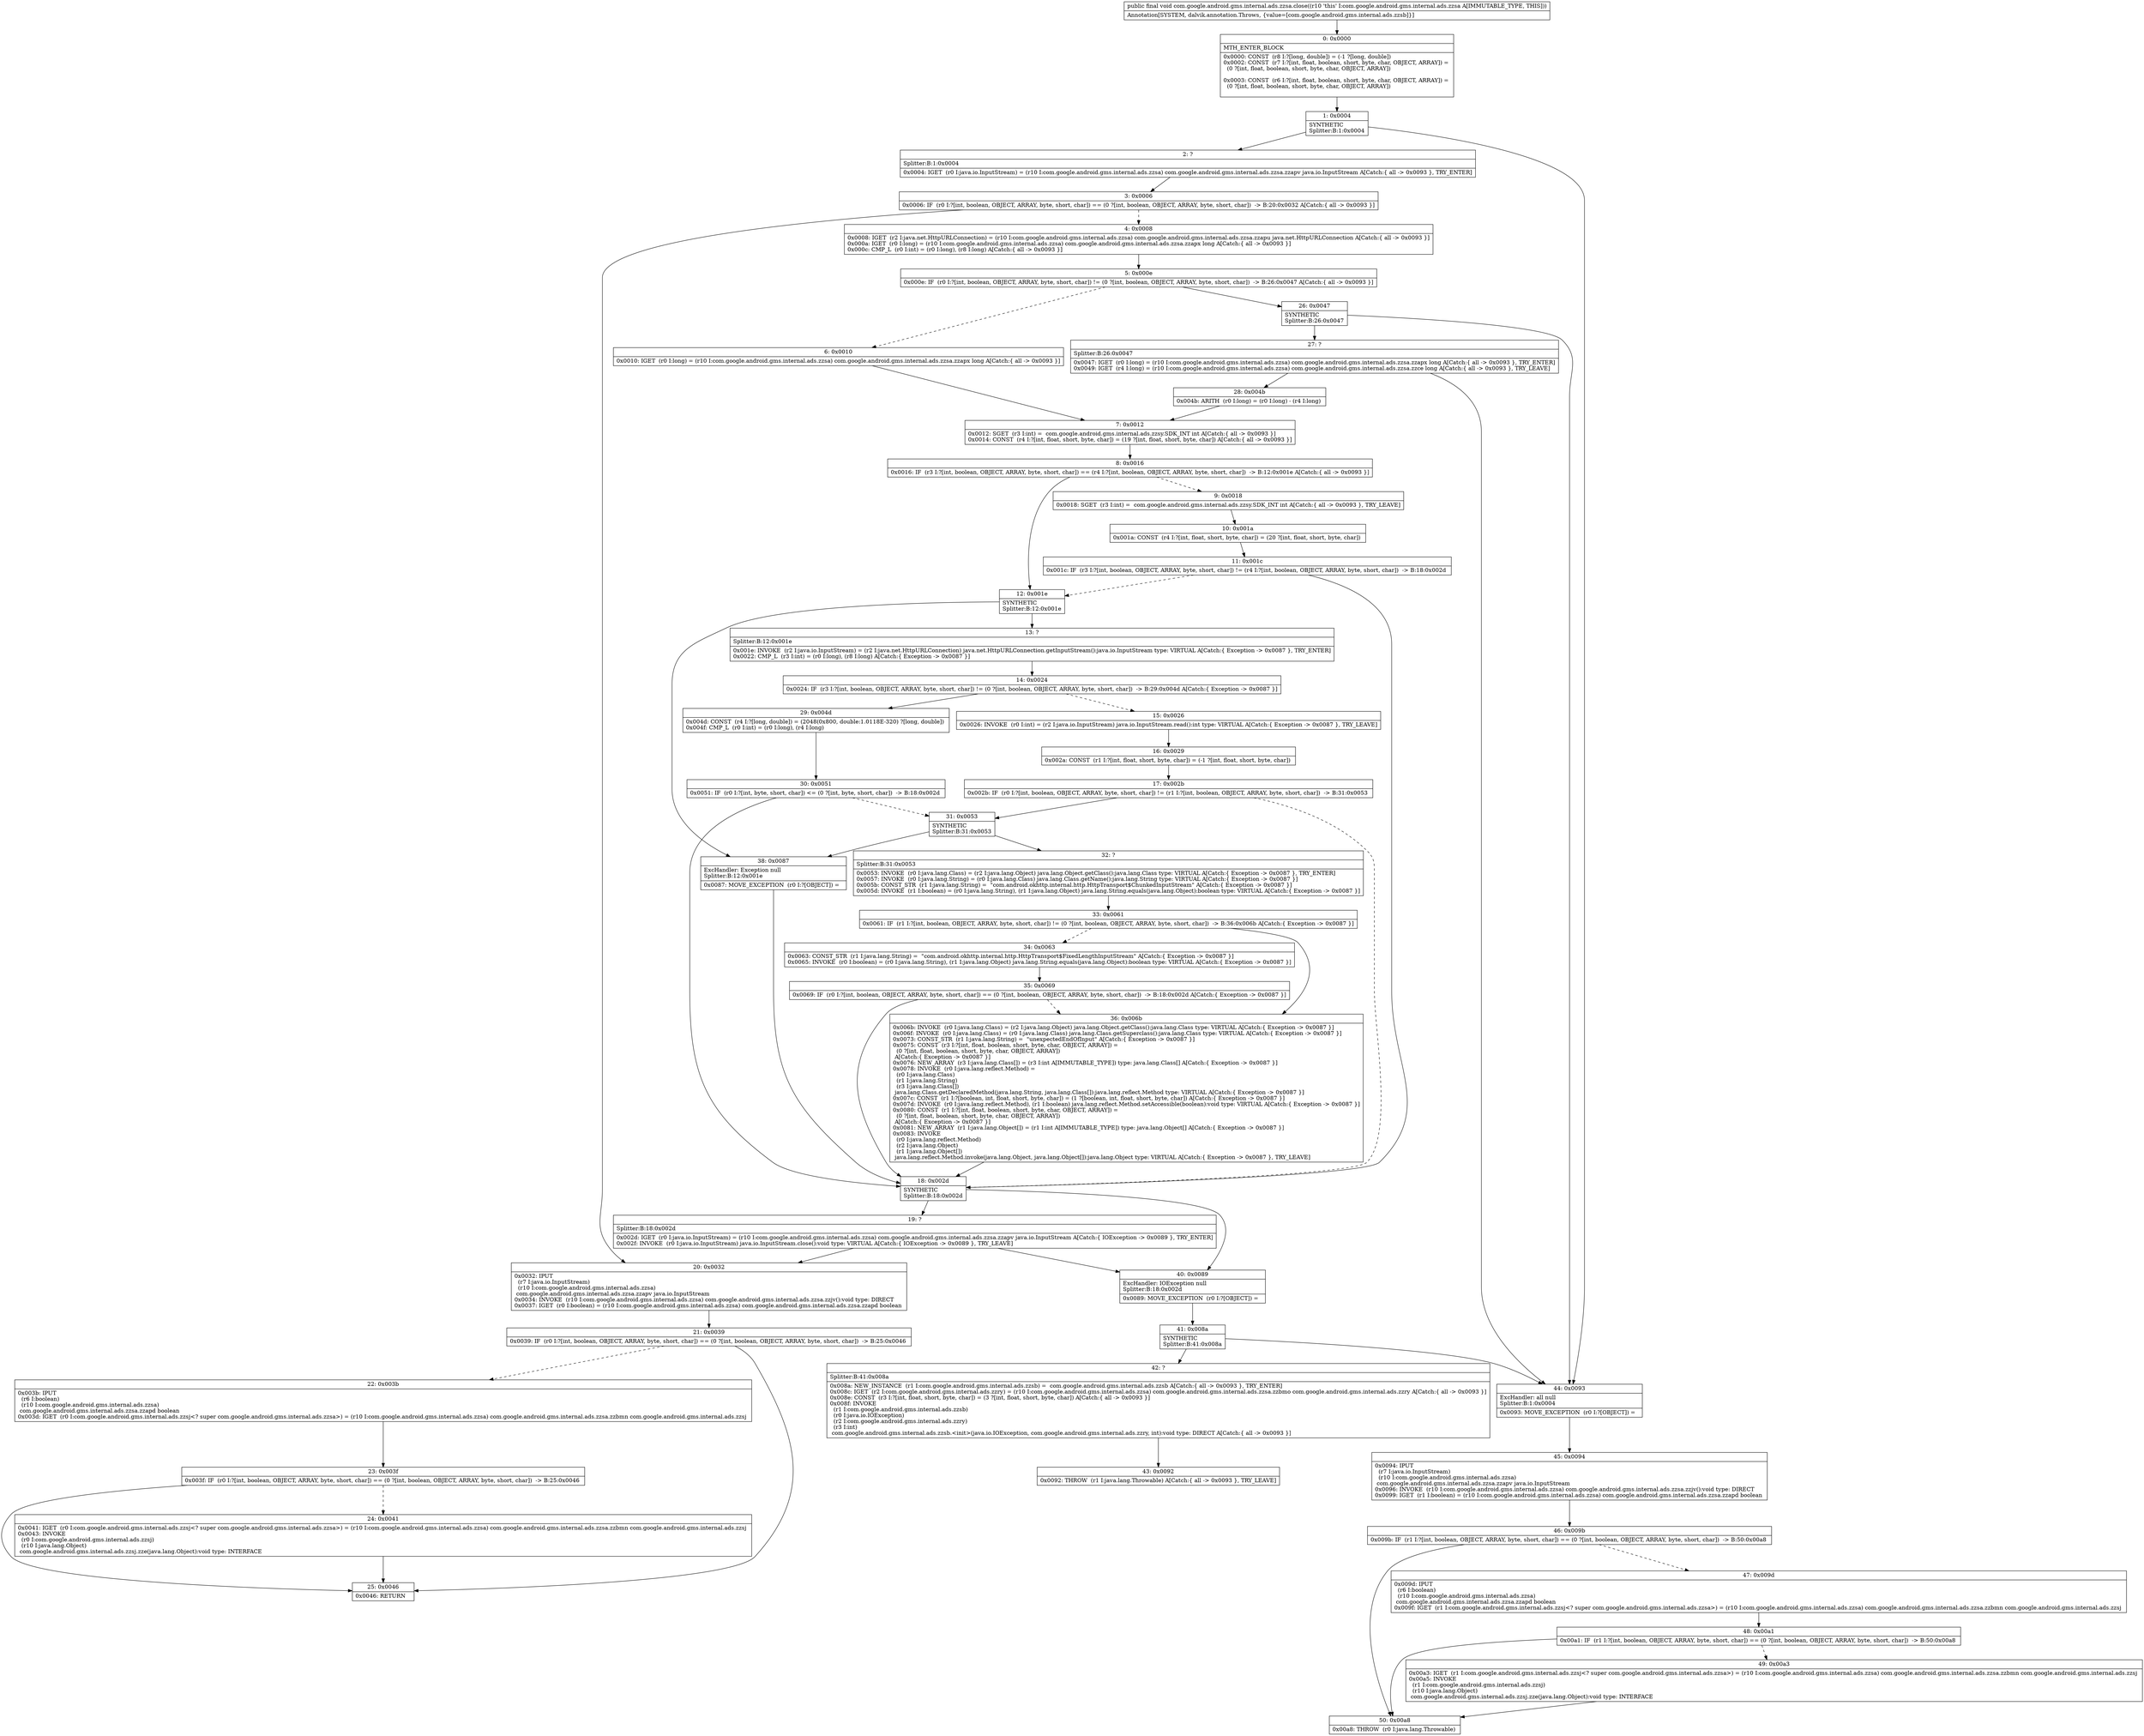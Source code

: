digraph "CFG forcom.google.android.gms.internal.ads.zzsa.close()V" {
Node_0 [shape=record,label="{0\:\ 0x0000|MTH_ENTER_BLOCK\l|0x0000: CONST  (r8 I:?[long, double]) = (\-1 ?[long, double]) \l0x0002: CONST  (r7 I:?[int, float, boolean, short, byte, char, OBJECT, ARRAY]) = \l  (0 ?[int, float, boolean, short, byte, char, OBJECT, ARRAY])\l \l0x0003: CONST  (r6 I:?[int, float, boolean, short, byte, char, OBJECT, ARRAY]) = \l  (0 ?[int, float, boolean, short, byte, char, OBJECT, ARRAY])\l \l}"];
Node_1 [shape=record,label="{1\:\ 0x0004|SYNTHETIC\lSplitter:B:1:0x0004\l}"];
Node_2 [shape=record,label="{2\:\ ?|Splitter:B:1:0x0004\l|0x0004: IGET  (r0 I:java.io.InputStream) = (r10 I:com.google.android.gms.internal.ads.zzsa) com.google.android.gms.internal.ads.zzsa.zzapv java.io.InputStream A[Catch:\{ all \-\> 0x0093 \}, TRY_ENTER]\l}"];
Node_3 [shape=record,label="{3\:\ 0x0006|0x0006: IF  (r0 I:?[int, boolean, OBJECT, ARRAY, byte, short, char]) == (0 ?[int, boolean, OBJECT, ARRAY, byte, short, char])  \-\> B:20:0x0032 A[Catch:\{ all \-\> 0x0093 \}]\l}"];
Node_4 [shape=record,label="{4\:\ 0x0008|0x0008: IGET  (r2 I:java.net.HttpURLConnection) = (r10 I:com.google.android.gms.internal.ads.zzsa) com.google.android.gms.internal.ads.zzsa.zzapu java.net.HttpURLConnection A[Catch:\{ all \-\> 0x0093 \}]\l0x000a: IGET  (r0 I:long) = (r10 I:com.google.android.gms.internal.ads.zzsa) com.google.android.gms.internal.ads.zzsa.zzapx long A[Catch:\{ all \-\> 0x0093 \}]\l0x000c: CMP_L  (r0 I:int) = (r0 I:long), (r8 I:long) A[Catch:\{ all \-\> 0x0093 \}]\l}"];
Node_5 [shape=record,label="{5\:\ 0x000e|0x000e: IF  (r0 I:?[int, boolean, OBJECT, ARRAY, byte, short, char]) != (0 ?[int, boolean, OBJECT, ARRAY, byte, short, char])  \-\> B:26:0x0047 A[Catch:\{ all \-\> 0x0093 \}]\l}"];
Node_6 [shape=record,label="{6\:\ 0x0010|0x0010: IGET  (r0 I:long) = (r10 I:com.google.android.gms.internal.ads.zzsa) com.google.android.gms.internal.ads.zzsa.zzapx long A[Catch:\{ all \-\> 0x0093 \}]\l}"];
Node_7 [shape=record,label="{7\:\ 0x0012|0x0012: SGET  (r3 I:int) =  com.google.android.gms.internal.ads.zzsy.SDK_INT int A[Catch:\{ all \-\> 0x0093 \}]\l0x0014: CONST  (r4 I:?[int, float, short, byte, char]) = (19 ?[int, float, short, byte, char]) A[Catch:\{ all \-\> 0x0093 \}]\l}"];
Node_8 [shape=record,label="{8\:\ 0x0016|0x0016: IF  (r3 I:?[int, boolean, OBJECT, ARRAY, byte, short, char]) == (r4 I:?[int, boolean, OBJECT, ARRAY, byte, short, char])  \-\> B:12:0x001e A[Catch:\{ all \-\> 0x0093 \}]\l}"];
Node_9 [shape=record,label="{9\:\ 0x0018|0x0018: SGET  (r3 I:int) =  com.google.android.gms.internal.ads.zzsy.SDK_INT int A[Catch:\{ all \-\> 0x0093 \}, TRY_LEAVE]\l}"];
Node_10 [shape=record,label="{10\:\ 0x001a|0x001a: CONST  (r4 I:?[int, float, short, byte, char]) = (20 ?[int, float, short, byte, char]) \l}"];
Node_11 [shape=record,label="{11\:\ 0x001c|0x001c: IF  (r3 I:?[int, boolean, OBJECT, ARRAY, byte, short, char]) != (r4 I:?[int, boolean, OBJECT, ARRAY, byte, short, char])  \-\> B:18:0x002d \l}"];
Node_12 [shape=record,label="{12\:\ 0x001e|SYNTHETIC\lSplitter:B:12:0x001e\l}"];
Node_13 [shape=record,label="{13\:\ ?|Splitter:B:12:0x001e\l|0x001e: INVOKE  (r2 I:java.io.InputStream) = (r2 I:java.net.HttpURLConnection) java.net.HttpURLConnection.getInputStream():java.io.InputStream type: VIRTUAL A[Catch:\{ Exception \-\> 0x0087 \}, TRY_ENTER]\l0x0022: CMP_L  (r3 I:int) = (r0 I:long), (r8 I:long) A[Catch:\{ Exception \-\> 0x0087 \}]\l}"];
Node_14 [shape=record,label="{14\:\ 0x0024|0x0024: IF  (r3 I:?[int, boolean, OBJECT, ARRAY, byte, short, char]) != (0 ?[int, boolean, OBJECT, ARRAY, byte, short, char])  \-\> B:29:0x004d A[Catch:\{ Exception \-\> 0x0087 \}]\l}"];
Node_15 [shape=record,label="{15\:\ 0x0026|0x0026: INVOKE  (r0 I:int) = (r2 I:java.io.InputStream) java.io.InputStream.read():int type: VIRTUAL A[Catch:\{ Exception \-\> 0x0087 \}, TRY_LEAVE]\l}"];
Node_16 [shape=record,label="{16\:\ 0x0029|0x002a: CONST  (r1 I:?[int, float, short, byte, char]) = (\-1 ?[int, float, short, byte, char]) \l}"];
Node_17 [shape=record,label="{17\:\ 0x002b|0x002b: IF  (r0 I:?[int, boolean, OBJECT, ARRAY, byte, short, char]) != (r1 I:?[int, boolean, OBJECT, ARRAY, byte, short, char])  \-\> B:31:0x0053 \l}"];
Node_18 [shape=record,label="{18\:\ 0x002d|SYNTHETIC\lSplitter:B:18:0x002d\l}"];
Node_19 [shape=record,label="{19\:\ ?|Splitter:B:18:0x002d\l|0x002d: IGET  (r0 I:java.io.InputStream) = (r10 I:com.google.android.gms.internal.ads.zzsa) com.google.android.gms.internal.ads.zzsa.zzapv java.io.InputStream A[Catch:\{ IOException \-\> 0x0089 \}, TRY_ENTER]\l0x002f: INVOKE  (r0 I:java.io.InputStream) java.io.InputStream.close():void type: VIRTUAL A[Catch:\{ IOException \-\> 0x0089 \}, TRY_LEAVE]\l}"];
Node_20 [shape=record,label="{20\:\ 0x0032|0x0032: IPUT  \l  (r7 I:java.io.InputStream)\l  (r10 I:com.google.android.gms.internal.ads.zzsa)\l com.google.android.gms.internal.ads.zzsa.zzapv java.io.InputStream \l0x0034: INVOKE  (r10 I:com.google.android.gms.internal.ads.zzsa) com.google.android.gms.internal.ads.zzsa.zzjv():void type: DIRECT \l0x0037: IGET  (r0 I:boolean) = (r10 I:com.google.android.gms.internal.ads.zzsa) com.google.android.gms.internal.ads.zzsa.zzapd boolean \l}"];
Node_21 [shape=record,label="{21\:\ 0x0039|0x0039: IF  (r0 I:?[int, boolean, OBJECT, ARRAY, byte, short, char]) == (0 ?[int, boolean, OBJECT, ARRAY, byte, short, char])  \-\> B:25:0x0046 \l}"];
Node_22 [shape=record,label="{22\:\ 0x003b|0x003b: IPUT  \l  (r6 I:boolean)\l  (r10 I:com.google.android.gms.internal.ads.zzsa)\l com.google.android.gms.internal.ads.zzsa.zzapd boolean \l0x003d: IGET  (r0 I:com.google.android.gms.internal.ads.zzsj\<? super com.google.android.gms.internal.ads.zzsa\>) = (r10 I:com.google.android.gms.internal.ads.zzsa) com.google.android.gms.internal.ads.zzsa.zzbmn com.google.android.gms.internal.ads.zzsj \l}"];
Node_23 [shape=record,label="{23\:\ 0x003f|0x003f: IF  (r0 I:?[int, boolean, OBJECT, ARRAY, byte, short, char]) == (0 ?[int, boolean, OBJECT, ARRAY, byte, short, char])  \-\> B:25:0x0046 \l}"];
Node_24 [shape=record,label="{24\:\ 0x0041|0x0041: IGET  (r0 I:com.google.android.gms.internal.ads.zzsj\<? super com.google.android.gms.internal.ads.zzsa\>) = (r10 I:com.google.android.gms.internal.ads.zzsa) com.google.android.gms.internal.ads.zzsa.zzbmn com.google.android.gms.internal.ads.zzsj \l0x0043: INVOKE  \l  (r0 I:com.google.android.gms.internal.ads.zzsj)\l  (r10 I:java.lang.Object)\l com.google.android.gms.internal.ads.zzsj.zze(java.lang.Object):void type: INTERFACE \l}"];
Node_25 [shape=record,label="{25\:\ 0x0046|0x0046: RETURN   \l}"];
Node_26 [shape=record,label="{26\:\ 0x0047|SYNTHETIC\lSplitter:B:26:0x0047\l}"];
Node_27 [shape=record,label="{27\:\ ?|Splitter:B:26:0x0047\l|0x0047: IGET  (r0 I:long) = (r10 I:com.google.android.gms.internal.ads.zzsa) com.google.android.gms.internal.ads.zzsa.zzapx long A[Catch:\{ all \-\> 0x0093 \}, TRY_ENTER]\l0x0049: IGET  (r4 I:long) = (r10 I:com.google.android.gms.internal.ads.zzsa) com.google.android.gms.internal.ads.zzsa.zzce long A[Catch:\{ all \-\> 0x0093 \}, TRY_LEAVE]\l}"];
Node_28 [shape=record,label="{28\:\ 0x004b|0x004b: ARITH  (r0 I:long) = (r0 I:long) \- (r4 I:long) \l}"];
Node_29 [shape=record,label="{29\:\ 0x004d|0x004d: CONST  (r4 I:?[long, double]) = (2048(0x800, double:1.0118E\-320) ?[long, double]) \l0x004f: CMP_L  (r0 I:int) = (r0 I:long), (r4 I:long) \l}"];
Node_30 [shape=record,label="{30\:\ 0x0051|0x0051: IF  (r0 I:?[int, byte, short, char]) \<= (0 ?[int, byte, short, char])  \-\> B:18:0x002d \l}"];
Node_31 [shape=record,label="{31\:\ 0x0053|SYNTHETIC\lSplitter:B:31:0x0053\l}"];
Node_32 [shape=record,label="{32\:\ ?|Splitter:B:31:0x0053\l|0x0053: INVOKE  (r0 I:java.lang.Class) = (r2 I:java.lang.Object) java.lang.Object.getClass():java.lang.Class type: VIRTUAL A[Catch:\{ Exception \-\> 0x0087 \}, TRY_ENTER]\l0x0057: INVOKE  (r0 I:java.lang.String) = (r0 I:java.lang.Class) java.lang.Class.getName():java.lang.String type: VIRTUAL A[Catch:\{ Exception \-\> 0x0087 \}]\l0x005b: CONST_STR  (r1 I:java.lang.String) =  \"com.android.okhttp.internal.http.HttpTransport$ChunkedInputStream\" A[Catch:\{ Exception \-\> 0x0087 \}]\l0x005d: INVOKE  (r1 I:boolean) = (r0 I:java.lang.String), (r1 I:java.lang.Object) java.lang.String.equals(java.lang.Object):boolean type: VIRTUAL A[Catch:\{ Exception \-\> 0x0087 \}]\l}"];
Node_33 [shape=record,label="{33\:\ 0x0061|0x0061: IF  (r1 I:?[int, boolean, OBJECT, ARRAY, byte, short, char]) != (0 ?[int, boolean, OBJECT, ARRAY, byte, short, char])  \-\> B:36:0x006b A[Catch:\{ Exception \-\> 0x0087 \}]\l}"];
Node_34 [shape=record,label="{34\:\ 0x0063|0x0063: CONST_STR  (r1 I:java.lang.String) =  \"com.android.okhttp.internal.http.HttpTransport$FixedLengthInputStream\" A[Catch:\{ Exception \-\> 0x0087 \}]\l0x0065: INVOKE  (r0 I:boolean) = (r0 I:java.lang.String), (r1 I:java.lang.Object) java.lang.String.equals(java.lang.Object):boolean type: VIRTUAL A[Catch:\{ Exception \-\> 0x0087 \}]\l}"];
Node_35 [shape=record,label="{35\:\ 0x0069|0x0069: IF  (r0 I:?[int, boolean, OBJECT, ARRAY, byte, short, char]) == (0 ?[int, boolean, OBJECT, ARRAY, byte, short, char])  \-\> B:18:0x002d A[Catch:\{ Exception \-\> 0x0087 \}]\l}"];
Node_36 [shape=record,label="{36\:\ 0x006b|0x006b: INVOKE  (r0 I:java.lang.Class) = (r2 I:java.lang.Object) java.lang.Object.getClass():java.lang.Class type: VIRTUAL A[Catch:\{ Exception \-\> 0x0087 \}]\l0x006f: INVOKE  (r0 I:java.lang.Class) = (r0 I:java.lang.Class) java.lang.Class.getSuperclass():java.lang.Class type: VIRTUAL A[Catch:\{ Exception \-\> 0x0087 \}]\l0x0073: CONST_STR  (r1 I:java.lang.String) =  \"unexpectedEndOfInput\" A[Catch:\{ Exception \-\> 0x0087 \}]\l0x0075: CONST  (r3 I:?[int, float, boolean, short, byte, char, OBJECT, ARRAY]) = \l  (0 ?[int, float, boolean, short, byte, char, OBJECT, ARRAY])\l A[Catch:\{ Exception \-\> 0x0087 \}]\l0x0076: NEW_ARRAY  (r3 I:java.lang.Class[]) = (r3 I:int A[IMMUTABLE_TYPE]) type: java.lang.Class[] A[Catch:\{ Exception \-\> 0x0087 \}]\l0x0078: INVOKE  (r0 I:java.lang.reflect.Method) = \l  (r0 I:java.lang.Class)\l  (r1 I:java.lang.String)\l  (r3 I:java.lang.Class[])\l java.lang.Class.getDeclaredMethod(java.lang.String, java.lang.Class[]):java.lang.reflect.Method type: VIRTUAL A[Catch:\{ Exception \-\> 0x0087 \}]\l0x007c: CONST  (r1 I:?[boolean, int, float, short, byte, char]) = (1 ?[boolean, int, float, short, byte, char]) A[Catch:\{ Exception \-\> 0x0087 \}]\l0x007d: INVOKE  (r0 I:java.lang.reflect.Method), (r1 I:boolean) java.lang.reflect.Method.setAccessible(boolean):void type: VIRTUAL A[Catch:\{ Exception \-\> 0x0087 \}]\l0x0080: CONST  (r1 I:?[int, float, boolean, short, byte, char, OBJECT, ARRAY]) = \l  (0 ?[int, float, boolean, short, byte, char, OBJECT, ARRAY])\l A[Catch:\{ Exception \-\> 0x0087 \}]\l0x0081: NEW_ARRAY  (r1 I:java.lang.Object[]) = (r1 I:int A[IMMUTABLE_TYPE]) type: java.lang.Object[] A[Catch:\{ Exception \-\> 0x0087 \}]\l0x0083: INVOKE  \l  (r0 I:java.lang.reflect.Method)\l  (r2 I:java.lang.Object)\l  (r1 I:java.lang.Object[])\l java.lang.reflect.Method.invoke(java.lang.Object, java.lang.Object[]):java.lang.Object type: VIRTUAL A[Catch:\{ Exception \-\> 0x0087 \}, TRY_LEAVE]\l}"];
Node_38 [shape=record,label="{38\:\ 0x0087|ExcHandler: Exception null\lSplitter:B:12:0x001e\l|0x0087: MOVE_EXCEPTION  (r0 I:?[OBJECT]) =  \l}"];
Node_40 [shape=record,label="{40\:\ 0x0089|ExcHandler: IOException null\lSplitter:B:18:0x002d\l|0x0089: MOVE_EXCEPTION  (r0 I:?[OBJECT]) =  \l}"];
Node_41 [shape=record,label="{41\:\ 0x008a|SYNTHETIC\lSplitter:B:41:0x008a\l}"];
Node_42 [shape=record,label="{42\:\ ?|Splitter:B:41:0x008a\l|0x008a: NEW_INSTANCE  (r1 I:com.google.android.gms.internal.ads.zzsb) =  com.google.android.gms.internal.ads.zzsb A[Catch:\{ all \-\> 0x0093 \}, TRY_ENTER]\l0x008c: IGET  (r2 I:com.google.android.gms.internal.ads.zzry) = (r10 I:com.google.android.gms.internal.ads.zzsa) com.google.android.gms.internal.ads.zzsa.zzbmo com.google.android.gms.internal.ads.zzry A[Catch:\{ all \-\> 0x0093 \}]\l0x008e: CONST  (r3 I:?[int, float, short, byte, char]) = (3 ?[int, float, short, byte, char]) A[Catch:\{ all \-\> 0x0093 \}]\l0x008f: INVOKE  \l  (r1 I:com.google.android.gms.internal.ads.zzsb)\l  (r0 I:java.io.IOException)\l  (r2 I:com.google.android.gms.internal.ads.zzry)\l  (r3 I:int)\l com.google.android.gms.internal.ads.zzsb.\<init\>(java.io.IOException, com.google.android.gms.internal.ads.zzry, int):void type: DIRECT A[Catch:\{ all \-\> 0x0093 \}]\l}"];
Node_43 [shape=record,label="{43\:\ 0x0092|0x0092: THROW  (r1 I:java.lang.Throwable) A[Catch:\{ all \-\> 0x0093 \}, TRY_LEAVE]\l}"];
Node_44 [shape=record,label="{44\:\ 0x0093|ExcHandler: all null\lSplitter:B:1:0x0004\l|0x0093: MOVE_EXCEPTION  (r0 I:?[OBJECT]) =  \l}"];
Node_45 [shape=record,label="{45\:\ 0x0094|0x0094: IPUT  \l  (r7 I:java.io.InputStream)\l  (r10 I:com.google.android.gms.internal.ads.zzsa)\l com.google.android.gms.internal.ads.zzsa.zzapv java.io.InputStream \l0x0096: INVOKE  (r10 I:com.google.android.gms.internal.ads.zzsa) com.google.android.gms.internal.ads.zzsa.zzjv():void type: DIRECT \l0x0099: IGET  (r1 I:boolean) = (r10 I:com.google.android.gms.internal.ads.zzsa) com.google.android.gms.internal.ads.zzsa.zzapd boolean \l}"];
Node_46 [shape=record,label="{46\:\ 0x009b|0x009b: IF  (r1 I:?[int, boolean, OBJECT, ARRAY, byte, short, char]) == (0 ?[int, boolean, OBJECT, ARRAY, byte, short, char])  \-\> B:50:0x00a8 \l}"];
Node_47 [shape=record,label="{47\:\ 0x009d|0x009d: IPUT  \l  (r6 I:boolean)\l  (r10 I:com.google.android.gms.internal.ads.zzsa)\l com.google.android.gms.internal.ads.zzsa.zzapd boolean \l0x009f: IGET  (r1 I:com.google.android.gms.internal.ads.zzsj\<? super com.google.android.gms.internal.ads.zzsa\>) = (r10 I:com.google.android.gms.internal.ads.zzsa) com.google.android.gms.internal.ads.zzsa.zzbmn com.google.android.gms.internal.ads.zzsj \l}"];
Node_48 [shape=record,label="{48\:\ 0x00a1|0x00a1: IF  (r1 I:?[int, boolean, OBJECT, ARRAY, byte, short, char]) == (0 ?[int, boolean, OBJECT, ARRAY, byte, short, char])  \-\> B:50:0x00a8 \l}"];
Node_49 [shape=record,label="{49\:\ 0x00a3|0x00a3: IGET  (r1 I:com.google.android.gms.internal.ads.zzsj\<? super com.google.android.gms.internal.ads.zzsa\>) = (r10 I:com.google.android.gms.internal.ads.zzsa) com.google.android.gms.internal.ads.zzsa.zzbmn com.google.android.gms.internal.ads.zzsj \l0x00a5: INVOKE  \l  (r1 I:com.google.android.gms.internal.ads.zzsj)\l  (r10 I:java.lang.Object)\l com.google.android.gms.internal.ads.zzsj.zze(java.lang.Object):void type: INTERFACE \l}"];
Node_50 [shape=record,label="{50\:\ 0x00a8|0x00a8: THROW  (r0 I:java.lang.Throwable) \l}"];
MethodNode[shape=record,label="{public final void com.google.android.gms.internal.ads.zzsa.close((r10 'this' I:com.google.android.gms.internal.ads.zzsa A[IMMUTABLE_TYPE, THIS]))  | Annotation[SYSTEM, dalvik.annotation.Throws, \{value=[com.google.android.gms.internal.ads.zzsb]\}]\l}"];
MethodNode -> Node_0;
Node_0 -> Node_1;
Node_1 -> Node_2;
Node_1 -> Node_44;
Node_2 -> Node_3;
Node_3 -> Node_4[style=dashed];
Node_3 -> Node_20;
Node_4 -> Node_5;
Node_5 -> Node_6[style=dashed];
Node_5 -> Node_26;
Node_6 -> Node_7;
Node_7 -> Node_8;
Node_8 -> Node_9[style=dashed];
Node_8 -> Node_12;
Node_9 -> Node_10;
Node_10 -> Node_11;
Node_11 -> Node_12[style=dashed];
Node_11 -> Node_18;
Node_12 -> Node_13;
Node_12 -> Node_38;
Node_13 -> Node_14;
Node_14 -> Node_15[style=dashed];
Node_14 -> Node_29;
Node_15 -> Node_16;
Node_16 -> Node_17;
Node_17 -> Node_18[style=dashed];
Node_17 -> Node_31;
Node_18 -> Node_19;
Node_18 -> Node_40;
Node_19 -> Node_20;
Node_19 -> Node_40;
Node_20 -> Node_21;
Node_21 -> Node_22[style=dashed];
Node_21 -> Node_25;
Node_22 -> Node_23;
Node_23 -> Node_24[style=dashed];
Node_23 -> Node_25;
Node_24 -> Node_25;
Node_26 -> Node_27;
Node_26 -> Node_44;
Node_27 -> Node_28;
Node_27 -> Node_44;
Node_28 -> Node_7;
Node_29 -> Node_30;
Node_30 -> Node_18;
Node_30 -> Node_31[style=dashed];
Node_31 -> Node_32;
Node_31 -> Node_38;
Node_32 -> Node_33;
Node_33 -> Node_34[style=dashed];
Node_33 -> Node_36;
Node_34 -> Node_35;
Node_35 -> Node_18;
Node_35 -> Node_36[style=dashed];
Node_36 -> Node_18;
Node_38 -> Node_18;
Node_40 -> Node_41;
Node_41 -> Node_42;
Node_41 -> Node_44;
Node_42 -> Node_43;
Node_44 -> Node_45;
Node_45 -> Node_46;
Node_46 -> Node_47[style=dashed];
Node_46 -> Node_50;
Node_47 -> Node_48;
Node_48 -> Node_49[style=dashed];
Node_48 -> Node_50;
Node_49 -> Node_50;
}

